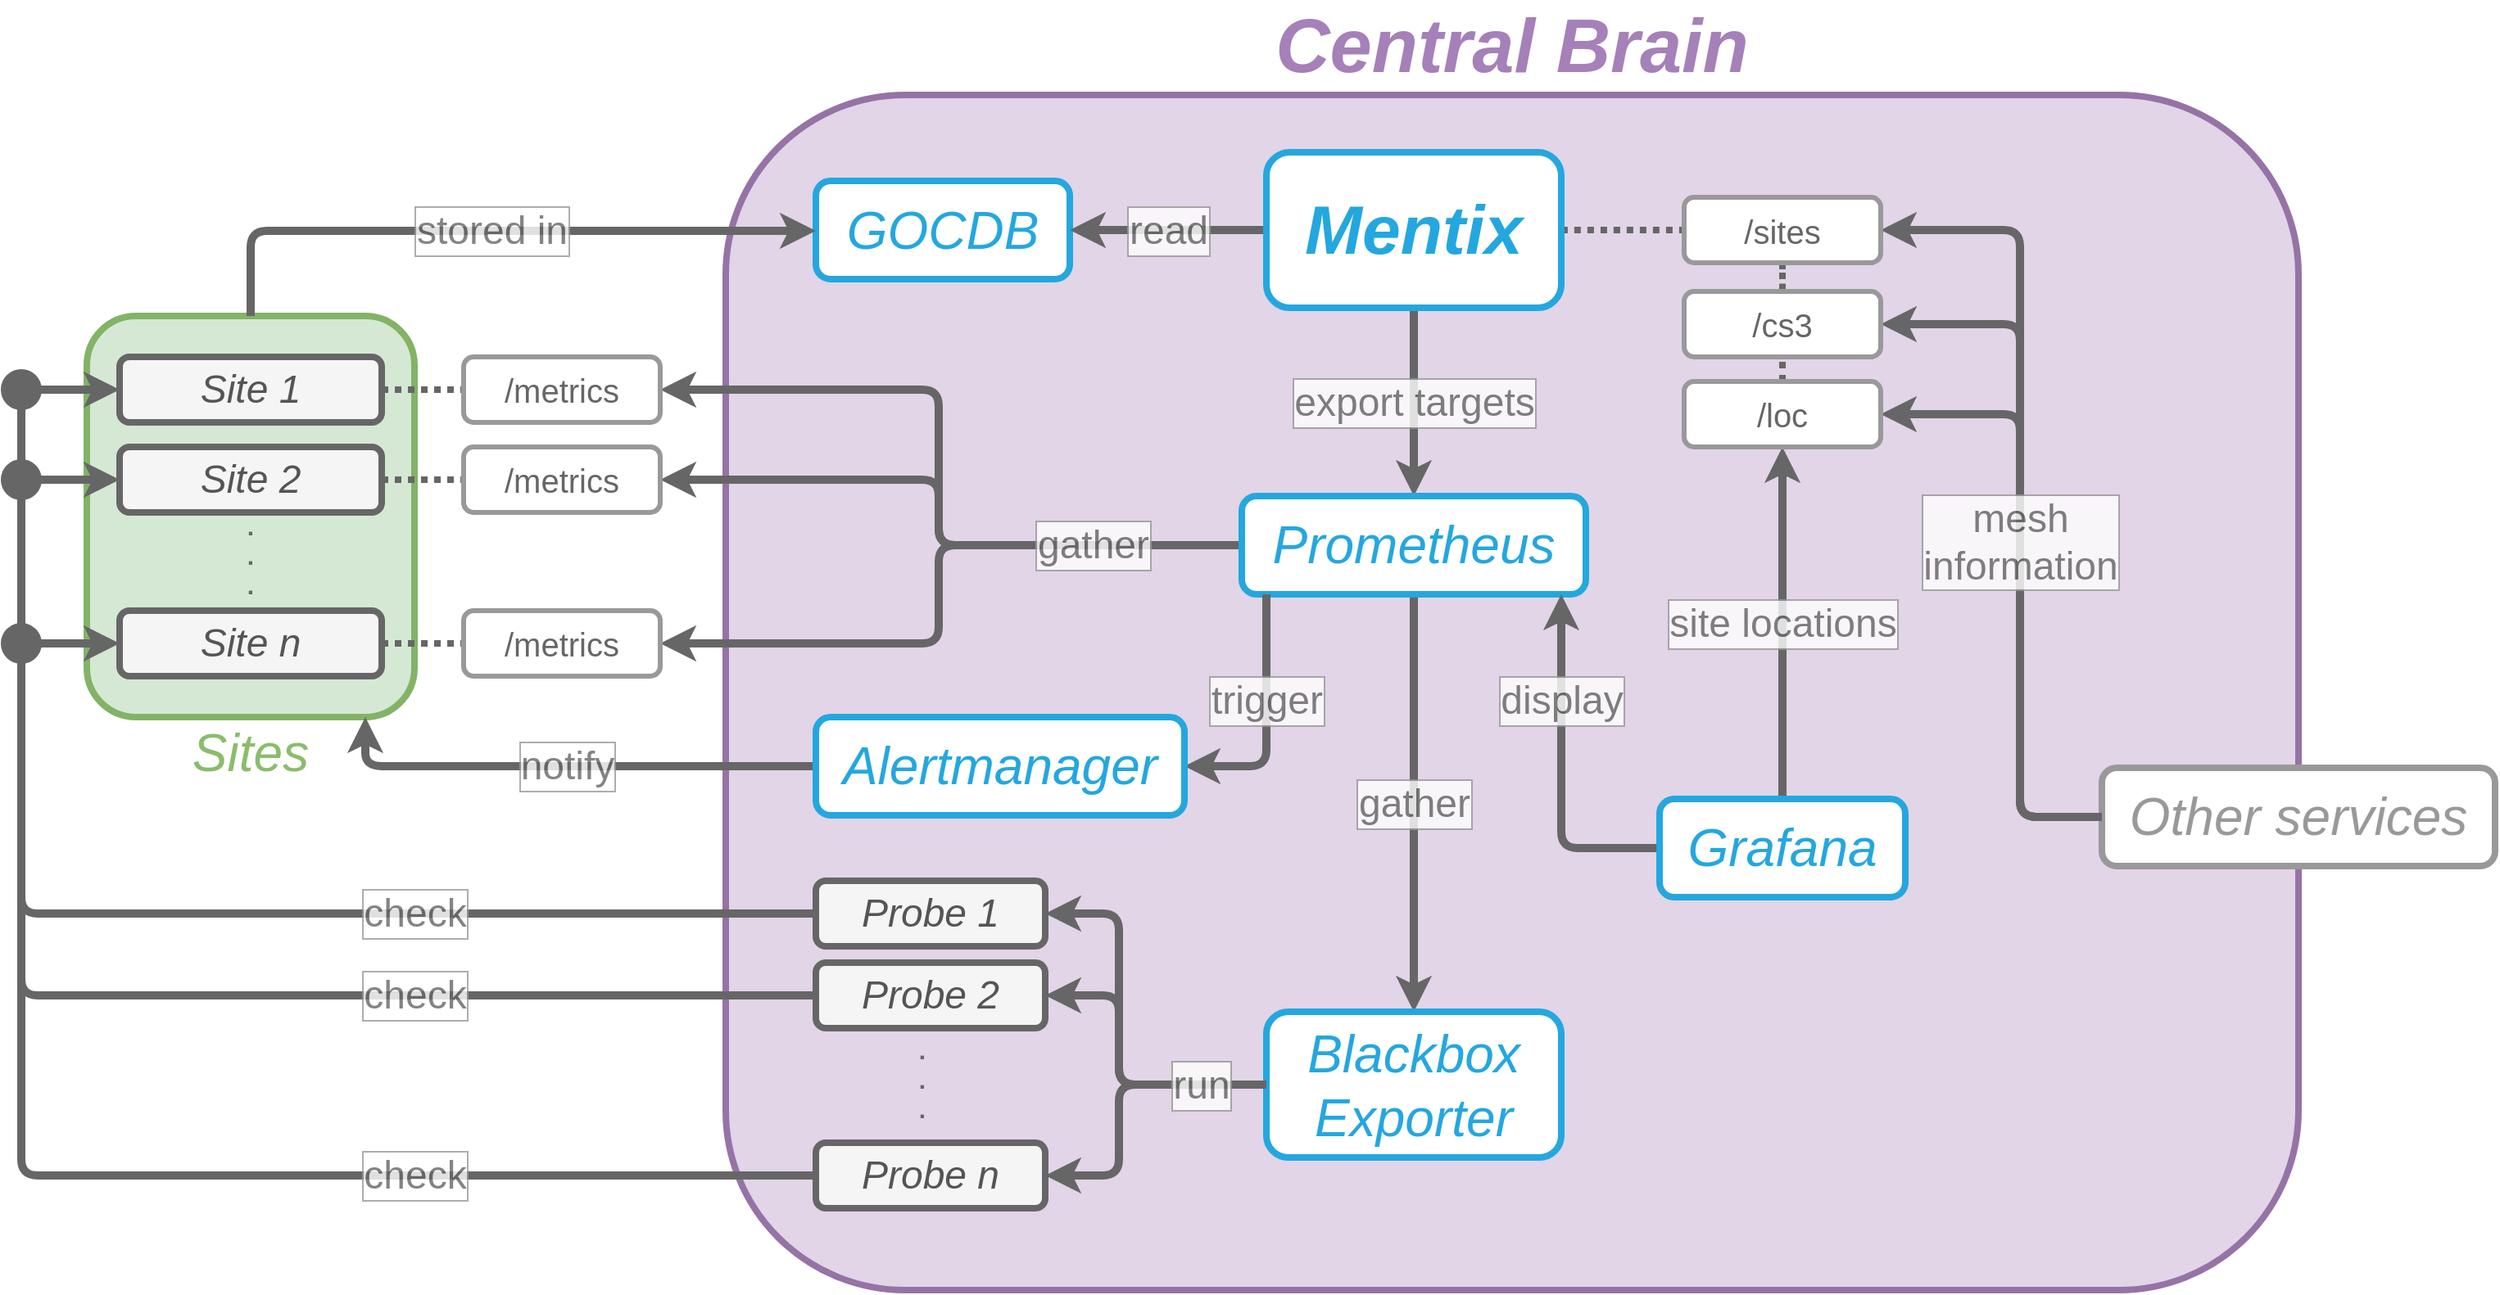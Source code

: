 <mxfile version="15.2.7" type="device"><diagram id="0GqbnY_jgEL8ghso0hZR" name="Full"><mxGraphModel dx="2942" dy="1182" grid="1" gridSize="10" guides="1" tooltips="1" connect="1" arrows="1" fold="1" page="1" pageScale="1" pageWidth="1920" pageHeight="1200" math="0" shadow="0"><root><mxCell id="0"/><mxCell id="1" parent="0"/><mxCell id="9auX-GpfJVeED8puNMvx-1" value="Sites" style="whiteSpace=wrap;html=1;fontStyle=2;horizontal=1;verticalAlign=top;fontSize=32;rounded=1;strokeColor=#82b366;strokeWidth=4;sketch=0;fillColor=#d5e8d4;labelPosition=center;verticalLabelPosition=bottom;align=center;labelBackgroundColor=none;fontColor=#89BD6C;spacingTop=-4;" parent="1" vertex="1"><mxGeometry x="400" y="445" width="200" height="245" as="geometry"/></mxCell><mxCell id="9auX-GpfJVeED8puNMvx-13" style="edgeStyle=orthogonalEdgeStyle;curved=0;sketch=0;orthogonalLoop=1;jettySize=auto;html=1;fontSize=20;dashed=1;dashPattern=1 1;endArrow=none;endFill=0;strokeColor=#666666;strokeWidth=4;exitX=1;exitY=0.5;exitDx=0;exitDy=0;entryX=0;entryY=0.5;entryDx=0;entryDy=0;" parent="1" source="2LYh9StFoJfOtCkSM7nn-36" target="2LYh9StFoJfOtCkSM7nn-59" edge="1"><mxGeometry relative="1" as="geometry"><mxPoint x="620" y="505" as="sourcePoint"/><mxPoint x="620" y="490" as="targetPoint"/></mxGeometry></mxCell><mxCell id="9auX-GpfJVeED8puNMvx-15" style="edgeStyle=orthogonalEdgeStyle;curved=0;sketch=0;orthogonalLoop=1;jettySize=auto;html=1;dashed=1;dashPattern=1 1;endArrow=none;endFill=0;fontSize=20;strokeColor=#666666;strokeWidth=4;exitX=1;exitY=0.5;exitDx=0;exitDy=0;entryX=0;entryY=0.5;entryDx=0;entryDy=0;" parent="1" source="2LYh9StFoJfOtCkSM7nn-37" target="2LYh9StFoJfOtCkSM7nn-34" edge="1"><mxGeometry relative="1" as="geometry"><mxPoint x="620" y="555" as="sourcePoint"/><mxPoint x="650" y="555" as="targetPoint"/></mxGeometry></mxCell><mxCell id="9auX-GpfJVeED8puNMvx-17" style="edgeStyle=orthogonalEdgeStyle;curved=0;sketch=0;orthogonalLoop=1;jettySize=auto;html=1;dashed=1;dashPattern=1 1;endArrow=none;endFill=0;fontSize=20;strokeColor=#666666;strokeWidth=4;entryX=0;entryY=0.5;entryDx=0;entryDy=0;" parent="1" source="9auX-GpfJVeED8puNMvx-4" target="2LYh9StFoJfOtCkSM7nn-33" edge="1"><mxGeometry relative="1" as="geometry"><mxPoint x="650" y="645" as="targetPoint"/></mxGeometry></mxCell><mxCell id="9auX-GpfJVeED8puNMvx-4" value="Site n" style="whiteSpace=wrap;html=1;sketch=0;fontSize=24;rounded=1;shadow=0;strokeColor=#666666;strokeWidth=4;glass=0;fontStyle=2;fontColor=#555555;fillColor=#f5f5f5;" parent="1" vertex="1"><mxGeometry x="420" y="625" width="160" height="40" as="geometry"/></mxCell><mxCell id="9auX-GpfJVeED8puNMvx-5" value=".&lt;br style=&quot;font-size: 15px;&quot;&gt;.&lt;br style=&quot;font-size: 15px;&quot;&gt;." style="text;html=1;strokeColor=none;fillColor=none;align=center;verticalAlign=middle;whiteSpace=wrap;sketch=0;fontStyle=1;fontSize=15;fontColor=#666666;" parent="1" vertex="1"><mxGeometry x="470" y="571" width="60" height="40" as="geometry"/></mxCell><mxCell id="9auX-GpfJVeED8puNMvx-8" value="Central Brain" style="whiteSpace=wrap;html=1;sketch=0;fontSize=46;verticalAlign=bottom;fontStyle=3;fillColor=#e1d5e7;strokeColor=#9673a6;strokeWidth=4;rounded=1;fontColor=#A680B8;labelPosition=center;verticalLabelPosition=top;align=center;" parent="1" vertex="1"><mxGeometry x="790" y="310" width="960" height="730" as="geometry"/></mxCell><mxCell id="9auX-GpfJVeED8puNMvx-9" value="GOCDB" style="whiteSpace=wrap;html=1;sketch=0;fontSize=32;fontStyle=2;rounded=1;fontColor=#24A7DF;strokeColor=#24A7DF;strokeWidth=4;" parent="1" vertex="1"><mxGeometry x="845" y="362.5" width="155" height="60" as="geometry"/></mxCell><mxCell id="9auX-GpfJVeED8puNMvx-19" value="read" style="edgeStyle=orthogonalEdgeStyle;curved=0;sketch=0;orthogonalLoop=1;jettySize=auto;html=1;endArrow=classic;fontSize=24;fontColor=#666666;fontStyle=0;strokeColor=#666666;strokeWidth=5;textOpacity=80;labelBorderColor=#999999;spacing=2;spacingTop=0;" parent="1" source="9auX-GpfJVeED8puNMvx-18" target="9auX-GpfJVeED8puNMvx-9" edge="1"><mxGeometry relative="1" as="geometry"/></mxCell><mxCell id="9auX-GpfJVeED8puNMvx-23" style="edgeStyle=orthogonalEdgeStyle;curved=1;sketch=0;orthogonalLoop=1;jettySize=auto;html=1;dashed=1;dashPattern=1 1;endArrow=none;endFill=0;fontSize=20;strokeWidth=4;strokeColor=#666666;" parent="1" source="9auX-GpfJVeED8puNMvx-18" target="2LYh9StFoJfOtCkSM7nn-56" edge="1"><mxGeometry relative="1" as="geometry"><mxPoint x="1310" y="375" as="targetPoint"/></mxGeometry></mxCell><mxCell id="9auX-GpfJVeED8puNMvx-28" value="export targets" style="edgeStyle=orthogonalEdgeStyle;curved=1;sketch=0;orthogonalLoop=1;jettySize=auto;endArrow=classic;fontSize=24;strokeColor=#666666;strokeWidth=5;labelBackgroundColor=#ffffff;labelBorderColor=#999999;fontColor=#666666;spacingTop=0;spacing=2;fontStyle=0;textOpacity=80;html=1;" parent="1" source="9auX-GpfJVeED8puNMvx-18" target="9auX-GpfJVeED8puNMvx-26" edge="1"><mxGeometry relative="1" as="geometry"/></mxCell><mxCell id="9auX-GpfJVeED8puNMvx-18" value="Mentix" style="whiteSpace=wrap;html=1;sketch=0;fontSize=42;fontStyle=3;strokeColor=#24A7DF;rounded=1;strokeWidth=4;fontColor=#24A7DF;" parent="1" vertex="1"><mxGeometry x="1120" y="345" width="180" height="95" as="geometry"/></mxCell><mxCell id="9auX-GpfJVeED8puNMvx-24" style="edgeStyle=orthogonalEdgeStyle;curved=0;sketch=0;orthogonalLoop=1;jettySize=auto;html=1;dashed=1;endArrow=none;endFill=0;fontSize=20;strokeColor=#666666;strokeWidth=4;entryX=0.5;entryY=0;entryDx=0;entryDy=0;dashPattern=1 4;" parent="1" source="2LYh9StFoJfOtCkSM7nn-56" target="2LYh9StFoJfOtCkSM7nn-57" edge="1"><mxGeometry relative="1" as="geometry"><mxPoint x="1370" y="418" as="sourcePoint"/><mxPoint x="1370" y="428" as="targetPoint"/></mxGeometry></mxCell><mxCell id="9auX-GpfJVeED8puNMvx-25" style="edgeStyle=orthogonalEdgeStyle;curved=0;sketch=0;orthogonalLoop=1;jettySize=auto;html=1;dashed=1;dashPattern=1 1;endArrow=none;endFill=0;fontSize=20;strokeColor=#666666;strokeWidth=4;entryX=0.5;entryY=1;entryDx=0;entryDy=0;exitX=0.5;exitY=0;exitDx=0;exitDy=0;" parent="1" source="2LYh9StFoJfOtCkSM7nn-58" target="2LYh9StFoJfOtCkSM7nn-57" edge="1"><mxGeometry relative="1" as="geometry"><mxPoint x="1370" y="445" as="sourcePoint"/><mxPoint x="1370" y="455" as="targetPoint"/></mxGeometry></mxCell><mxCell id="9auX-GpfJVeED8puNMvx-40" style="edgeStyle=orthogonalEdgeStyle;curved=0;sketch=0;orthogonalLoop=1;jettySize=auto;html=1;entryX=1;entryY=0.5;entryDx=0;entryDy=0;fontSize=24;fontColor=#666666;fontStyle=0;strokeColor=#666666;strokeWidth=5;textOpacity=80;labelBorderColor=#999999;spacing=2;spacingTop=0;" parent="1" source="9auX-GpfJVeED8puNMvx-26" target="2LYh9StFoJfOtCkSM7nn-34" edge="1"><mxGeometry relative="1" as="geometry"><mxPoint x="810" y="505" as="targetPoint"/><Array as="points"><mxPoint x="920" y="585"/><mxPoint x="920" y="545"/></Array></mxGeometry></mxCell><mxCell id="9auX-GpfJVeED8puNMvx-41" style="edgeStyle=orthogonalEdgeStyle;curved=0;sketch=0;orthogonalLoop=1;jettySize=auto;html=1;entryX=1;entryY=0.5;entryDx=0;entryDy=0;fontSize=24;fontColor=#666666;fontStyle=0;strokeColor=#666666;strokeWidth=5;textOpacity=80;labelBorderColor=#999999;spacing=2;spacingTop=0;" parent="1" source="9auX-GpfJVeED8puNMvx-26" target="2LYh9StFoJfOtCkSM7nn-59" edge="1"><mxGeometry relative="1" as="geometry"><mxPoint x="810" y="555" as="targetPoint"/><Array as="points"><mxPoint x="920" y="585"/><mxPoint x="920" y="490"/></Array></mxGeometry></mxCell><mxCell id="9auX-GpfJVeED8puNMvx-42" value="gather" style="edgeStyle=orthogonalEdgeStyle;curved=0;sketch=0;orthogonalLoop=1;jettySize=auto;html=1;entryX=1;entryY=0.5;entryDx=0;entryDy=0;fontSize=24;fontColor=#666666;fontStyle=0;strokeColor=#666666;strokeWidth=5;textOpacity=80;labelBorderColor=#999999;spacing=2;spacingTop=0;" parent="1" source="9auX-GpfJVeED8puNMvx-26" target="2LYh9StFoJfOtCkSM7nn-33" edge="1"><mxGeometry x="-0.562" relative="1" as="geometry"><mxPoint as="offset"/><mxPoint x="810" y="645" as="targetPoint"/><Array as="points"><mxPoint x="920" y="585"/><mxPoint x="920" y="645"/></Array></mxGeometry></mxCell><mxCell id="1ePHsnJuoTyaxkFrne7--3" value="gather" style="edgeStyle=orthogonalEdgeStyle;curved=0;sketch=0;orthogonalLoop=1;jettySize=auto;html=1;fontSize=24;fontColor=#666666;fontStyle=0;strokeColor=#666666;strokeWidth=5;textOpacity=80;labelBorderColor=#999999;spacing=2;spacingTop=0;" parent="1" source="9auX-GpfJVeED8puNMvx-26" target="1ePHsnJuoTyaxkFrne7--1" edge="1"><mxGeometry relative="1" as="geometry"/></mxCell><mxCell id="9auX-GpfJVeED8puNMvx-26" value="Prometheus" style="whiteSpace=wrap;html=1;sketch=0;fontSize=32;fontStyle=2;rounded=1;fontColor=#24A7DF;strokeColor=#24A7DF;strokeWidth=4;" parent="1" vertex="1"><mxGeometry x="1105" y="555" width="210" height="60" as="geometry"/></mxCell><mxCell id="9auX-GpfJVeED8puNMvx-34" value="display" style="edgeStyle=orthogonalEdgeStyle;sketch=0;orthogonalLoop=1;jettySize=auto;html=1;fontSize=24;fontColor=#666666;fontStyle=0;strokeColor=#666666;strokeWidth=5;textOpacity=80;labelBorderColor=#999999;spacing=2;spacingTop=0;rounded=1;" parent="1" source="9auX-GpfJVeED8puNMvx-32" edge="1"><mxGeometry x="0.395" relative="1" as="geometry"><mxPoint x="1300" y="615" as="targetPoint"/><Array as="points"><mxPoint x="1300" y="770"/><mxPoint x="1300" y="615"/></Array><mxPoint as="offset"/></mxGeometry></mxCell><mxCell id="TegYk5KuE8q3PdGcmTye-1" value="site locations" style="edgeStyle=orthogonalEdgeStyle;curved=1;sketch=0;orthogonalLoop=1;jettySize=auto;html=1;fontSize=24;fontColor=#666666;fontStyle=0;strokeColor=#666666;strokeWidth=5;textOpacity=80;labelBorderColor=#999999;spacing=2;spacingTop=0;entryX=0.5;entryY=1;entryDx=0;entryDy=0;" parent="1" source="9auX-GpfJVeED8puNMvx-32" target="2LYh9StFoJfOtCkSM7nn-58" edge="1"><mxGeometry relative="1" as="geometry"><mxPoint x="1370" y="495" as="targetPoint"/></mxGeometry></mxCell><mxCell id="9auX-GpfJVeED8puNMvx-32" value="Grafana" style="whiteSpace=wrap;html=1;sketch=0;fontSize=32;fontStyle=2;rounded=1;fontColor=#24A7DF;strokeColor=#24A7DF;strokeWidth=4;" parent="1" vertex="1"><mxGeometry x="1360" y="740" width="150" height="60" as="geometry"/></mxCell><mxCell id="9auX-GpfJVeED8puNMvx-45" style="edgeStyle=orthogonalEdgeStyle;curved=0;sketch=0;orthogonalLoop=1;jettySize=auto;html=1;entryX=1;entryY=0.5;entryDx=0;entryDy=0;fontSize=24;fontColor=#666666;fontStyle=0;strokeColor=#666666;strokeWidth=5;textOpacity=80;labelBorderColor=#999999;spacing=2;spacingTop=0;" parent="1" source="9auX-GpfJVeED8puNMvx-38" target="2LYh9StFoJfOtCkSM7nn-58" edge="1"><mxGeometry relative="1" as="geometry"><Array as="points"><mxPoint x="1580" y="751"/><mxPoint x="1580" y="505"/></Array><mxPoint x="1430" y="475" as="targetPoint"/></mxGeometry></mxCell><mxCell id="2LYh9StFoJfOtCkSM7nn-60" style="edgeStyle=orthogonalEdgeStyle;curved=0;sketch=0;orthogonalLoop=1;jettySize=auto;html=1;entryX=1;entryY=0.5;entryDx=0;entryDy=0;strokeColor=#666666;strokeWidth=5;fontSize=24;fontColor=#666666;" parent="1" source="9auX-GpfJVeED8puNMvx-38" target="2LYh9StFoJfOtCkSM7nn-56" edge="1"><mxGeometry relative="1" as="geometry"><Array as="points"><mxPoint x="1580" y="751"/><mxPoint x="1580" y="393"/></Array></mxGeometry></mxCell><mxCell id="9auX-GpfJVeED8puNMvx-38" value="Other services" style="whiteSpace=wrap;html=1;sketch=0;fontSize=32;fontStyle=2;rounded=1;strokeWidth=4;strokeColor=#999999;fontColor=#999999;" parent="1" vertex="1"><mxGeometry x="1630" y="721" width="240" height="60" as="geometry"/></mxCell><mxCell id="9auX-GpfJVeED8puNMvx-39" value="mesh&lt;br&gt;information" style="edgeStyle=orthogonalEdgeStyle;curved=0;sketch=0;orthogonalLoop=1;jettySize=auto;html=1;fontSize=24;fontColor=#666666;fontStyle=0;strokeColor=#666666;strokeWidth=5;textOpacity=80;labelBorderColor=#999999;spacing=2;spacingTop=0;entryX=1;entryY=0.5;entryDx=0;entryDy=0;" parent="1" source="9auX-GpfJVeED8puNMvx-38" target="2LYh9StFoJfOtCkSM7nn-57" edge="1"><mxGeometry relative="1" as="geometry"><Array as="points"><mxPoint x="1580" y="751"/><mxPoint x="1580" y="450"/></Array><mxPoint x="1430" y="425" as="targetPoint"/></mxGeometry></mxCell><mxCell id="1ePHsnJuoTyaxkFrne7--10" style="edgeStyle=orthogonalEdgeStyle;curved=0;sketch=0;orthogonalLoop=1;jettySize=auto;html=1;fontSize=24;fontColor=#666666;fontStyle=0;strokeColor=#666666;strokeWidth=5;textOpacity=80;labelBorderColor=#999999;spacing=2;spacingTop=0;entryX=1;entryY=0.5;entryDx=0;entryDy=0;exitX=0;exitY=0.5;exitDx=0;exitDy=0;" parent="1" source="1ePHsnJuoTyaxkFrne7--1" target="2LYh9StFoJfOtCkSM7nn-31" edge="1"><mxGeometry relative="1" as="geometry"><mxPoint x="980" y="821" as="targetPoint"/><Array as="points"><mxPoint x="1030" y="915"/><mxPoint x="1030" y="860"/></Array></mxGeometry></mxCell><mxCell id="1ePHsnJuoTyaxkFrne7--11" style="edgeStyle=orthogonalEdgeStyle;curved=0;sketch=0;orthogonalLoop=1;jettySize=auto;html=1;entryX=1;entryY=0.5;entryDx=0;entryDy=0;fontSize=24;fontColor=#666666;fontStyle=0;strokeColor=#666666;strokeWidth=5;textOpacity=80;labelBorderColor=#999999;spacing=2;spacingTop=0;exitX=0;exitY=0.5;exitDx=0;exitDy=0;" parent="1" source="1ePHsnJuoTyaxkFrne7--1" target="2LYh9StFoJfOtCkSM7nn-30" edge="1"><mxGeometry relative="1" as="geometry"><mxPoint x="980" y="775" as="targetPoint"/><Array as="points"><mxPoint x="1030" y="915"/><mxPoint x="1030" y="810"/></Array></mxGeometry></mxCell><mxCell id="1ePHsnJuoTyaxkFrne7--1" value="Blackbox&lt;br&gt;Exporter" style="whiteSpace=wrap;html=1;sketch=0;fontSize=32;fontStyle=2;rounded=1;fontColor=#24A7DF;strokeColor=#24A7DF;strokeWidth=4;" parent="1" vertex="1"><mxGeometry x="1120" y="870" width="180" height="89" as="geometry"/></mxCell><mxCell id="2LYh9StFoJfOtCkSM7nn-17" value="run" style="edgeStyle=orthogonalEdgeStyle;curved=0;sketch=0;orthogonalLoop=1;jettySize=auto;html=1;fontSize=24;fontColor=#666666;fontStyle=0;strokeColor=#666666;strokeWidth=5;textOpacity=80;labelBorderColor=#999999;spacing=2;spacingTop=0;entryX=1;entryY=0.5;entryDx=0;entryDy=0;exitX=0;exitY=0.5;exitDx=0;exitDy=0;" parent="1" source="1ePHsnJuoTyaxkFrne7--1" target="2LYh9StFoJfOtCkSM7nn-32" edge="1"><mxGeometry x="-0.58" relative="1" as="geometry"><mxPoint as="offset"/><mxPoint x="1070" y="861" as="sourcePoint"/><mxPoint x="980" y="911" as="targetPoint"/><Array as="points"><mxPoint x="1030" y="915"/><mxPoint x="1030" y="970"/></Array></mxGeometry></mxCell><mxCell id="2LYh9StFoJfOtCkSM7nn-30" value="Probe 1" style="whiteSpace=wrap;html=1;sketch=0;fontSize=24;strokeWidth=4;strokeColor=#666666;glass=0;rounded=1;shadow=0;fontStyle=2;fontColor=#555555;fillColor=#f5f5f5;" parent="1" vertex="1"><mxGeometry x="845" y="790" width="140" height="40" as="geometry"/></mxCell><mxCell id="2LYh9StFoJfOtCkSM7nn-31" value="Probe 2" style="whiteSpace=wrap;html=1;sketch=0;fontSize=24;strokeWidth=4;strokeColor=#666666;glass=0;rounded=1;shadow=0;fontStyle=2;fontColor=#555555;fillColor=#f5f5f5;" parent="1" vertex="1"><mxGeometry x="845" y="840" width="140" height="40" as="geometry"/></mxCell><mxCell id="2LYh9StFoJfOtCkSM7nn-32" value="Probe n" style="whiteSpace=wrap;html=1;sketch=0;fontSize=24;strokeWidth=4;strokeColor=#666666;glass=0;rounded=1;shadow=0;fontStyle=2;fontColor=#555555;fillColor=#f5f5f5;" parent="1" vertex="1"><mxGeometry x="845" y="950" width="140" height="40" as="geometry"/></mxCell><mxCell id="2LYh9StFoJfOtCkSM7nn-33" value="/metrics" style="whiteSpace=wrap;html=1;sketch=0;fontSize=20;strokeWidth=3;strokeColor=#999999;glass=0;rounded=1;shadow=0;fontColor=#666666;" parent="1" vertex="1"><mxGeometry x="630" y="625" width="120" height="40" as="geometry"/></mxCell><mxCell id="2LYh9StFoJfOtCkSM7nn-34" value="/metrics" style="whiteSpace=wrap;html=1;sketch=0;fontSize=20;strokeWidth=3;strokeColor=#999999;glass=0;rounded=1;shadow=0;fontColor=#666666;" parent="1" vertex="1"><mxGeometry x="630" y="525" width="120" height="40" as="geometry"/></mxCell><mxCell id="2LYh9StFoJfOtCkSM7nn-36" value="Site 1" style="whiteSpace=wrap;html=1;sketch=0;fontSize=24;rounded=1;shadow=0;strokeColor=#666666;strokeWidth=4;glass=0;fontStyle=2;fillColor=#f5f5f5;fontColor=#555555;" parent="1" vertex="1"><mxGeometry x="420" y="470" width="160" height="40" as="geometry"/></mxCell><mxCell id="2LYh9StFoJfOtCkSM7nn-37" value="Site 2" style="whiteSpace=wrap;html=1;sketch=0;fontSize=24;rounded=1;shadow=0;strokeColor=#666666;strokeWidth=4;glass=0;fontStyle=2;fontColor=#555555;fillColor=#f5f5f5;" parent="1" vertex="1"><mxGeometry x="420" y="525" width="160" height="40" as="geometry"/></mxCell><mxCell id="1ePHsnJuoTyaxkFrne7--20" value="check" style="edgeStyle=orthogonalEdgeStyle;curved=0;sketch=0;orthogonalLoop=1;jettySize=auto;html=1;entryX=0;entryY=0.5;entryDx=0;entryDy=0;fontSize=24;fontColor=#666666;fontStyle=0;strokeColor=#666666;strokeWidth=5;textOpacity=80;labelBorderColor=#999999;spacing=2;spacingTop=0;exitX=0;exitY=0.5;exitDx=0;exitDy=0;" parent="1" source="2LYh9StFoJfOtCkSM7nn-32" target="2LYh9StFoJfOtCkSM7nn-36" edge="1"><mxGeometry x="-0.522" relative="1" as="geometry"><Array as="points"><mxPoint x="360" y="970"/><mxPoint x="360" y="490"/></Array><mxPoint as="offset"/><mxPoint x="800" y="861" as="sourcePoint"/></mxGeometry></mxCell><mxCell id="1ePHsnJuoTyaxkFrne7--17" value="check" style="edgeStyle=orthogonalEdgeStyle;curved=0;sketch=0;orthogonalLoop=1;jettySize=auto;html=1;entryX=0;entryY=0.5;entryDx=0;entryDy=0;fontSize=24;fontColor=#666666;fontStyle=0;strokeColor=#666666;strokeWidth=5;textOpacity=80;labelBorderColor=#999999;spacing=2;spacingTop=0;exitX=0;exitY=0.5;exitDx=0;exitDy=0;" parent="1" source="2LYh9StFoJfOtCkSM7nn-31" target="2LYh9StFoJfOtCkSM7nn-37" edge="1"><mxGeometry x="-0.43" relative="1" as="geometry"><Array as="points"><mxPoint x="360" y="860"/><mxPoint x="360" y="545"/></Array><mxPoint as="offset"/><mxPoint x="800" y="771" as="sourcePoint"/></mxGeometry></mxCell><mxCell id="1ePHsnJuoTyaxkFrne7--14" value="check" style="edgeStyle=orthogonalEdgeStyle;curved=0;sketch=0;orthogonalLoop=1;jettySize=auto;html=1;fontSize=24;fontColor=#666666;fontStyle=0;strokeColor=#666666;strokeWidth=5;textOpacity=80;labelBorderColor=#999999;spacing=2;spacingTop=0;entryX=0;entryY=0.5;entryDx=0;entryDy=0;exitX=0;exitY=0.5;exitDx=0;exitDy=0;" parent="1" source="2LYh9StFoJfOtCkSM7nn-30" target="9auX-GpfJVeED8puNMvx-4" edge="1"><mxGeometry x="-0.31" relative="1" as="geometry"><Array as="points"><mxPoint x="360" y="810"/><mxPoint x="360" y="645"/></Array><mxPoint as="offset"/><mxPoint x="800" y="725" as="sourcePoint"/></mxGeometry></mxCell><mxCell id="2LYh9StFoJfOtCkSM7nn-45" value=".&lt;br style=&quot;font-size: 15px;&quot;&gt;.&lt;br style=&quot;font-size: 15px;&quot;&gt;." style="text;html=1;strokeColor=none;fillColor=none;align=center;verticalAlign=middle;whiteSpace=wrap;sketch=0;fontStyle=1;fontSize=15;fontColor=#666666;" parent="1" vertex="1"><mxGeometry x="880" y="891" width="60" height="40" as="geometry"/></mxCell><mxCell id="2LYh9StFoJfOtCkSM7nn-46" value="" style="ellipse;whiteSpace=wrap;html=1;aspect=fixed;rounded=1;labelBackgroundColor=#ffffff;sketch=0;strokeColor=#666666;strokeWidth=5;fontSize=24;fontColor=#666666;fontStyle=0;textOpacity=80;labelBorderColor=#999999;spacing=2;spacingTop=0;endArrow=classic;fillColor=#666666;" parent="1" vertex="1"><mxGeometry x="350" y="480" width="20" height="20" as="geometry"/></mxCell><mxCell id="2LYh9StFoJfOtCkSM7nn-50" value="" style="ellipse;whiteSpace=wrap;html=1;aspect=fixed;rounded=1;labelBackgroundColor=#ffffff;sketch=0;strokeColor=#666666;strokeWidth=5;fontSize=24;fontColor=#666666;fontStyle=0;textOpacity=80;labelBorderColor=#999999;spacing=2;spacingTop=0;endArrow=classic;fillColor=#666666;" parent="1" vertex="1"><mxGeometry x="350" y="535" width="20" height="20" as="geometry"/></mxCell><mxCell id="2LYh9StFoJfOtCkSM7nn-54" value="" style="ellipse;whiteSpace=wrap;html=1;aspect=fixed;rounded=1;labelBackgroundColor=#ffffff;sketch=0;strokeColor=#666666;strokeWidth=5;fontSize=24;fontColor=#666666;fontStyle=0;textOpacity=80;labelBorderColor=#999999;spacing=2;spacingTop=0;endArrow=classic;fillColor=#666666;" parent="1" vertex="1"><mxGeometry x="350" y="635" width="20" height="20" as="geometry"/></mxCell><mxCell id="2LYh9StFoJfOtCkSM7nn-56" value="/sites" style="whiteSpace=wrap;sketch=0;fontSize=20;strokeWidth=3;strokeColor=#999999;glass=0;rounded=1;shadow=0;html=1;fontColor=#666666;" parent="1" vertex="1"><mxGeometry x="1375" y="372.5" width="120" height="40" as="geometry"/></mxCell><mxCell id="2LYh9StFoJfOtCkSM7nn-57" value="/cs3" style="whiteSpace=wrap;html=1;sketch=0;fontSize=20;strokeWidth=3;strokeColor=#999999;glass=0;rounded=1;shadow=0;fontColor=#666666;" parent="1" vertex="1"><mxGeometry x="1375" y="430" width="120" height="40" as="geometry"/></mxCell><mxCell id="2LYh9StFoJfOtCkSM7nn-58" value="&lt;span style=&quot;font-size: 20px&quot;&gt;/loc&lt;br style=&quot;font-size: 20px&quot;&gt;&lt;/span&gt;" style="whiteSpace=wrap;html=1;sketch=0;fontSize=20;fontStyle=0;strokeWidth=3;strokeColor=#999999;glass=0;rounded=1;shadow=0;fontColor=#666666;" parent="1" vertex="1"><mxGeometry x="1375" y="485" width="120" height="40" as="geometry"/></mxCell><mxCell id="2LYh9StFoJfOtCkSM7nn-59" value="/metrics" style="whiteSpace=wrap;html=1;sketch=0;fontSize=20;strokeColor=#999999;strokeWidth=3;glass=0;rounded=1;shadow=0;fontColor=#666666;" parent="1" vertex="1"><mxGeometry x="630" y="470" width="120" height="40" as="geometry"/></mxCell><mxCell id="9auX-GpfJVeED8puNMvx-11" value="stored in" style="edgeStyle=orthogonalEdgeStyle;curved=0;sketch=0;orthogonalLoop=1;jettySize=auto;html=1;fontSize=24;exitX=0.5;exitY=0;exitDx=0;exitDy=0;fontColor=#666666;fontStyle=0;strokeColor=#666666;strokeWidth=5;textOpacity=80;labelBorderColor=#999999;spacing=2;spacingTop=0;" parent="1" source="9auX-GpfJVeED8puNMvx-1" target="9auX-GpfJVeED8puNMvx-9" edge="1"><mxGeometry relative="1" as="geometry"><Array as="points"><mxPoint x="500" y="393"/></Array></mxGeometry></mxCell><mxCell id="zOcy9H5EkbKJfA9eOCZK-2" value="trigger" style="edgeStyle=orthogonalEdgeStyle;rounded=1;orthogonalLoop=1;jettySize=auto;html=1;fontSize=24;fontColor=#666666;fontStyle=0;strokeColor=#666666;strokeWidth=5;textOpacity=80;labelBorderColor=#999999;spacing=2;spacingTop=0;sketch=0;startArrow=classic;startFill=1;endArrow=none;endFill=0;" edge="1" parent="1" target="9auX-GpfJVeED8puNMvx-26"><mxGeometry x="0.161" relative="1" as="geometry"><mxPoint x="1070" y="720" as="sourcePoint"/><Array as="points"><mxPoint x="1120" y="720"/></Array><mxPoint as="offset"/></mxGeometry></mxCell><mxCell id="zOcy9H5EkbKJfA9eOCZK-3" value="notify" style="edgeStyle=orthogonalEdgeStyle;rounded=1;orthogonalLoop=1;jettySize=auto;html=1;entryX=0.85;entryY=1;entryDx=0;entryDy=0;endArrow=classic;fontSize=24;fontColor=#666666;fontStyle=0;strokeColor=#666666;strokeWidth=5;textOpacity=80;labelBorderColor=#999999;spacing=2;spacingTop=0;sketch=0;entryPerimeter=0;" edge="1" parent="1" source="zOcy9H5EkbKJfA9eOCZK-1" target="9auX-GpfJVeED8puNMvx-1"><mxGeometry relative="1" as="geometry"/></mxCell><mxCell id="zOcy9H5EkbKJfA9eOCZK-1" value="Alertmanager" style="whiteSpace=wrap;html=1;sketch=0;fontSize=32;fontStyle=2;rounded=1;fontColor=#24A7DF;strokeColor=#24A7DF;strokeWidth=4;" vertex="1" parent="1"><mxGeometry x="845" y="690" width="225" height="60" as="geometry"/></mxCell></root></mxGraphModel></diagram></mxfile>